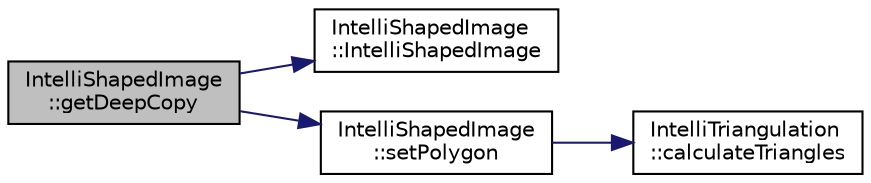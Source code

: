 digraph "IntelliShapedImage::getDeepCopy"
{
 // LATEX_PDF_SIZE
  edge [fontname="Helvetica",fontsize="10",labelfontname="Helvetica",labelfontsize="10"];
  node [fontname="Helvetica",fontsize="10",shape=record];
  rankdir="LR";
  Node1 [label="IntelliShapedImage\l::getDeepCopy",height=0.2,width=0.4,color="black", fillcolor="grey75", style="filled", fontcolor="black",tooltip="A function that copys all that returns a [allocated] Image."];
  Node1 -> Node2 [color="midnightblue",fontsize="10",style="solid",fontname="Helvetica"];
  Node2 [label="IntelliShapedImage\l::IntelliShapedImage",height=0.2,width=0.4,color="black", fillcolor="white", style="filled",URL="$class_intelli_shaped_image.html#ae2e612a1fa52d7f878b34a7a7022d8e9",tooltip="The Construcor of the IntelliShapedImage. Given the Image dimensions."];
  Node1 -> Node3 [color="midnightblue",fontsize="10",style="solid",fontname="Helvetica"];
  Node3 [label="IntelliShapedImage\l::setPolygon",height=0.2,width=0.4,color="black", fillcolor="white", style="filled",URL="$class_intelli_shaped_image.html#a4b69d75de7a3b85032482982f249458e",tooltip="A function that sets the data of the visible Polygon."];
  Node3 -> Node4 [color="midnightblue",fontsize="10",style="solid",fontname="Helvetica"];
  Node4 [label="IntelliTriangulation\l::calculateTriangles",height=0.2,width=0.4,color="black", fillcolor="white", style="filled",URL="$namespace_intelli_triangulation.html#acdaf1ed598e868b25e9e06d580da32e5",tooltip="A function to split a polygon in its spanning traingles by using Meisters Theorem of graph theory by ..."];
}
